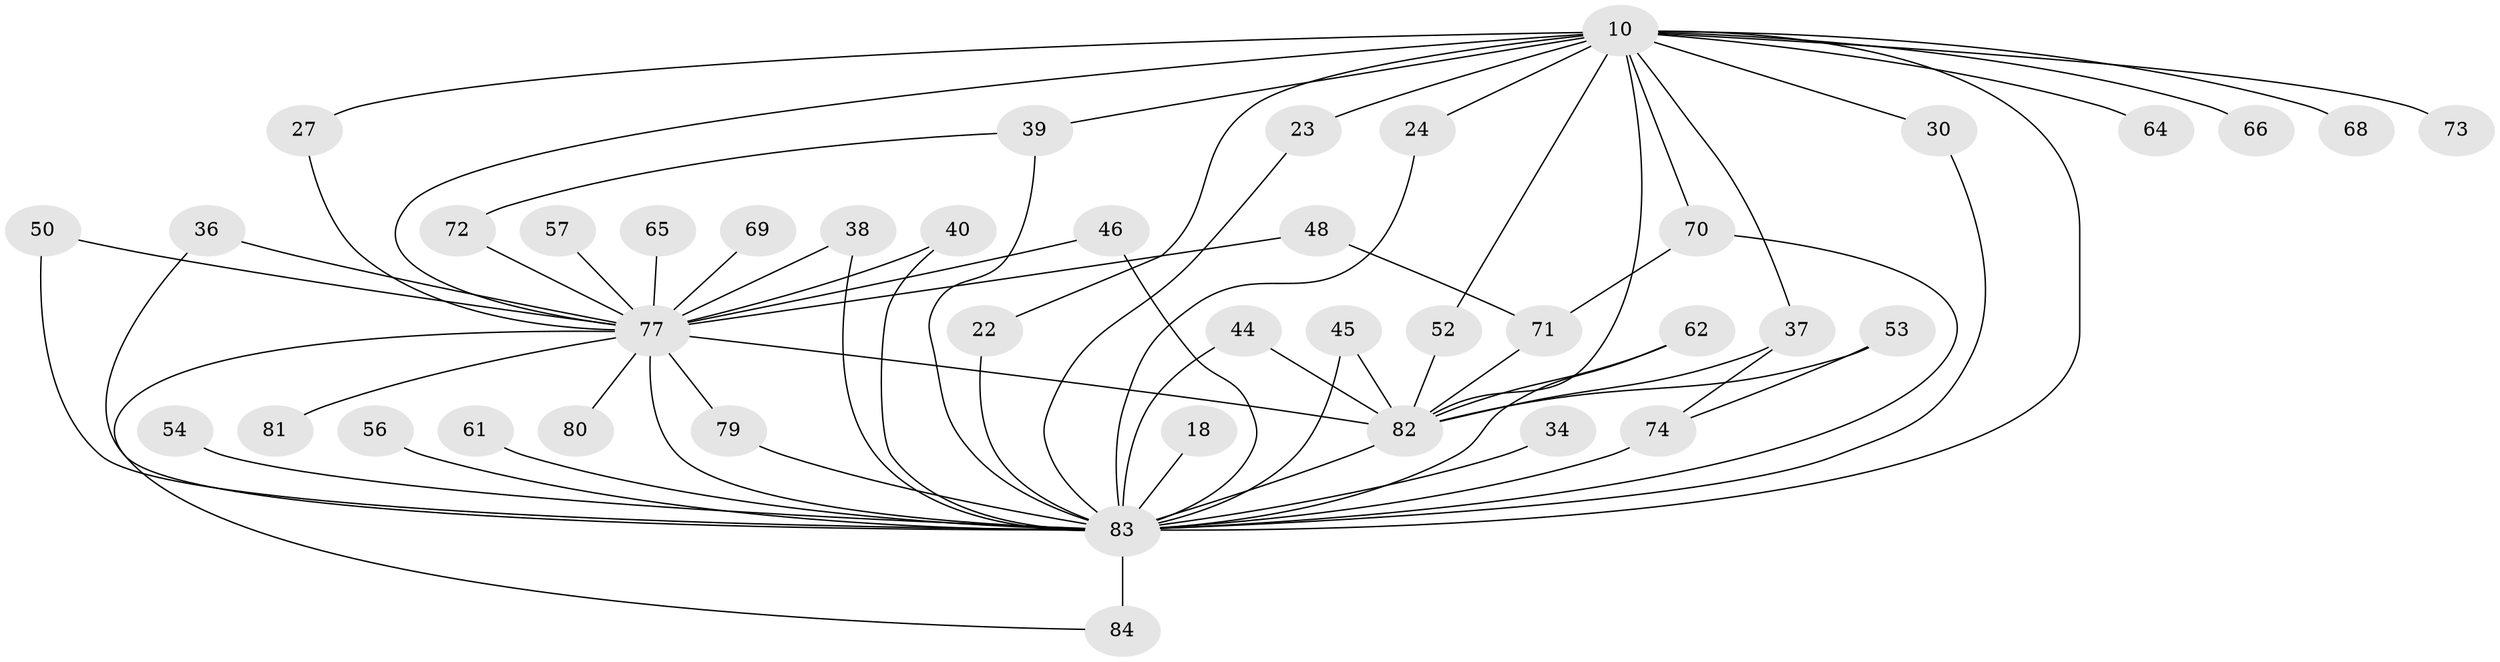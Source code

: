 // original degree distribution, {24: 0.03571428571428571, 14: 0.023809523809523808, 15: 0.011904761904761904, 23: 0.011904761904761904, 21: 0.023809523809523808, 17: 0.011904761904761904, 2: 0.6071428571428571, 6: 0.011904761904761904, 3: 0.15476190476190477, 4: 0.05952380952380952, 5: 0.03571428571428571, 7: 0.011904761904761904}
// Generated by graph-tools (version 1.1) at 2025/43/03/09/25 04:43:29]
// undirected, 42 vertices, 68 edges
graph export_dot {
graph [start="1"]
  node [color=gray90,style=filled];
  10 [super="+9"];
  18;
  22;
  23;
  24;
  27;
  30;
  34;
  36 [super="+16"];
  37 [super="+21"];
  38 [super="+13"];
  39 [super="+17+33"];
  40;
  44;
  45;
  46;
  48;
  50 [super="+28"];
  52;
  53;
  54;
  56;
  57 [super="+49"];
  61;
  62;
  64;
  65;
  66;
  68;
  69;
  70 [super="+14+15"];
  71 [super="+43"];
  72 [super="+60"];
  73;
  74 [super="+41+29"];
  77 [super="+31+63+8+75+11"];
  79;
  80;
  81;
  82 [super="+42+4+78"];
  83 [super="+55+58+67+7+20"];
  84 [super="+47"];
  10 -- 23;
  10 -- 30;
  10 -- 64 [weight=2];
  10 -- 66 [weight=2];
  10 -- 68;
  10 -- 73;
  10 -- 22;
  10 -- 24;
  10 -- 27;
  10 -- 52;
  10 -- 39 [weight=2];
  10 -- 37;
  10 -- 77 [weight=10];
  10 -- 82 [weight=7];
  10 -- 70;
  10 -- 83 [weight=9];
  18 -- 83;
  22 -- 83;
  23 -- 83;
  24 -- 83;
  27 -- 77;
  30 -- 83;
  34 -- 83 [weight=2];
  36 -- 77;
  36 -- 83;
  37 -- 82;
  37 -- 74;
  38 -- 77;
  38 -- 83;
  39 -- 72;
  39 -- 83 [weight=4];
  40 -- 77;
  40 -- 83;
  44 -- 82;
  44 -- 83;
  45 -- 82;
  45 -- 83;
  46 -- 77;
  46 -- 83;
  48 -- 77;
  48 -- 71;
  50 -- 77;
  50 -- 83;
  52 -- 82;
  53 -- 82;
  53 -- 74;
  54 -- 83 [weight=2];
  56 -- 83 [weight=2];
  57 -- 77 [weight=3];
  61 -- 83 [weight=2];
  62 -- 82;
  62 -- 83;
  65 -- 77 [weight=2];
  69 -- 77 [weight=2];
  70 -- 71;
  70 -- 83;
  71 -- 82 [weight=3];
  72 -- 77 [weight=3];
  74 -- 83 [weight=4];
  77 -- 81 [weight=2];
  77 -- 79;
  77 -- 80 [weight=2];
  77 -- 82 [weight=6];
  77 -- 83 [weight=12];
  77 -- 84;
  79 -- 83;
  82 -- 83 [weight=10];
  83 -- 84 [weight=2];
}
